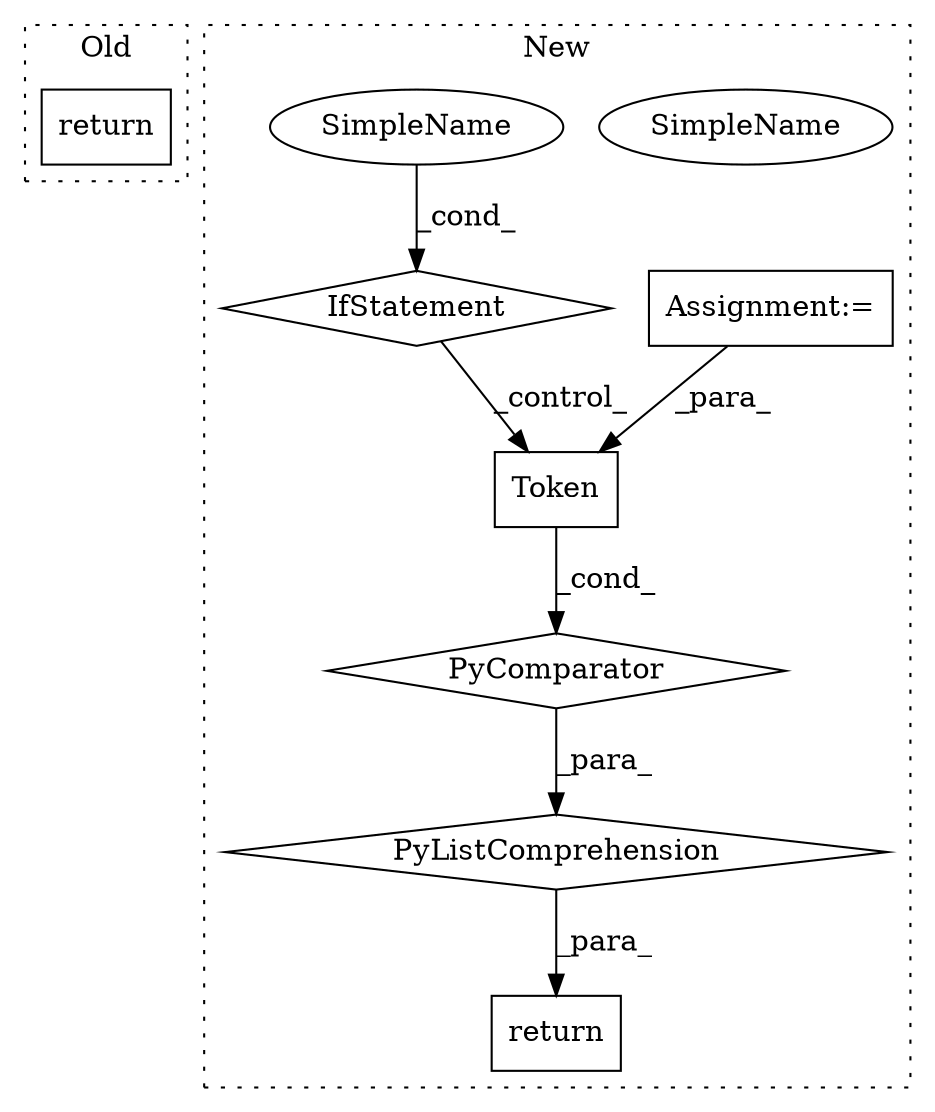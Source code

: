 digraph G {
subgraph cluster0 {
1 [label="return" a="41" s="3025" l="12" shape="box"];
label = "Old";
style="dotted";
}
subgraph cluster1 {
2 [label="Token" a="32" s="3338,3345" l="6,1" shape="box"];
3 [label="Assignment:=" a="7" s="3407" l="32" shape="box"];
4 [label="return" a="41" s="3320" l="18" shape="box"];
5 [label="PyListComprehension" a="109" s="3338" l="109" shape="diamond"];
6 [label="PyComparator" a="113" s="3407" l="32" shape="diamond"];
7 [label="IfStatement" a="25" s="3407" l="32" shape="diamond"];
8 [label="SimpleName" a="42" s="3434" l="5" shape="ellipse"];
9 [label="SimpleName" a="42" s="3434" l="5" shape="ellipse"];
label = "New";
style="dotted";
}
2 -> 6 [label="_cond_"];
3 -> 2 [label="_para_"];
5 -> 4 [label="_para_"];
6 -> 5 [label="_para_"];
7 -> 2 [label="_control_"];
9 -> 7 [label="_cond_"];
}
